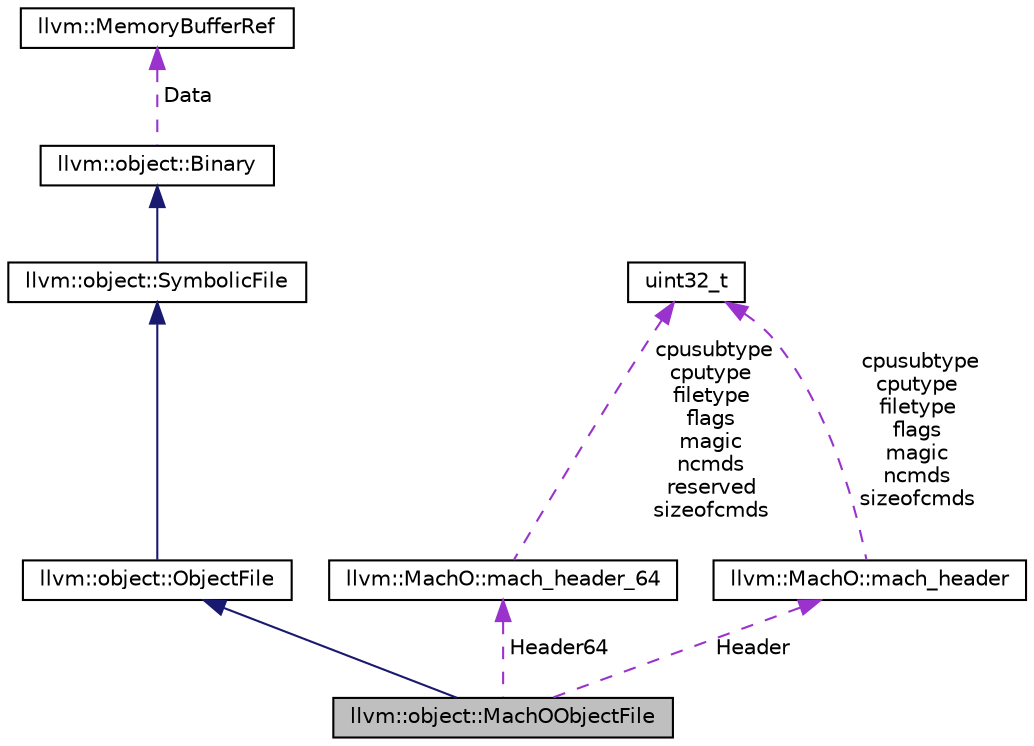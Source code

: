 digraph "llvm::object::MachOObjectFile"
{
 // LATEX_PDF_SIZE
  bgcolor="transparent";
  edge [fontname="Helvetica",fontsize="10",labelfontname="Helvetica",labelfontsize="10"];
  node [fontname="Helvetica",fontsize="10",shape="box"];
  Node1 [label="llvm::object::MachOObjectFile",height=0.2,width=0.4,color="black", fillcolor="grey75", style="filled", fontcolor="black",tooltip=" "];
  Node2 -> Node1 [dir="back",color="midnightblue",fontsize="10",style="solid",fontname="Helvetica"];
  Node2 [label="llvm::object::ObjectFile",height=0.2,width=0.4,color="black",URL="$classllvm_1_1object_1_1ObjectFile.html",tooltip="This class is the base class for all object file types."];
  Node3 -> Node2 [dir="back",color="midnightblue",fontsize="10",style="solid",fontname="Helvetica"];
  Node3 [label="llvm::object::SymbolicFile",height=0.2,width=0.4,color="black",URL="$classllvm_1_1object_1_1SymbolicFile.html",tooltip=" "];
  Node4 -> Node3 [dir="back",color="midnightblue",fontsize="10",style="solid",fontname="Helvetica"];
  Node4 [label="llvm::object::Binary",height=0.2,width=0.4,color="black",URL="$classllvm_1_1object_1_1Binary.html",tooltip=" "];
  Node5 -> Node4 [dir="back",color="darkorchid3",fontsize="10",style="dashed",label=" Data" ,fontname="Helvetica"];
  Node5 [label="llvm::MemoryBufferRef",height=0.2,width=0.4,color="black",URL="$classllvm_1_1MemoryBufferRef.html",tooltip=" "];
  Node6 -> Node1 [dir="back",color="darkorchid3",fontsize="10",style="dashed",label=" Header64" ,fontname="Helvetica"];
  Node6 [label="llvm::MachO::mach_header_64",height=0.2,width=0.4,color="black",URL="$structllvm_1_1MachO_1_1mach__header__64.html",tooltip=" "];
  Node7 -> Node6 [dir="back",color="darkorchid3",fontsize="10",style="dashed",label=" cpusubtype\ncputype\nfiletype\nflags\nmagic\nncmds\nreserved\nsizeofcmds" ,fontname="Helvetica"];
  Node7 [label="uint32_t",height=0.2,width=0.4,color="black",URL="$classuint32__t.html",tooltip=" "];
  Node8 -> Node1 [dir="back",color="darkorchid3",fontsize="10",style="dashed",label=" Header" ,fontname="Helvetica"];
  Node8 [label="llvm::MachO::mach_header",height=0.2,width=0.4,color="black",URL="$structllvm_1_1MachO_1_1mach__header.html",tooltip=" "];
  Node7 -> Node8 [dir="back",color="darkorchid3",fontsize="10",style="dashed",label=" cpusubtype\ncputype\nfiletype\nflags\nmagic\nncmds\nsizeofcmds" ,fontname="Helvetica"];
}
